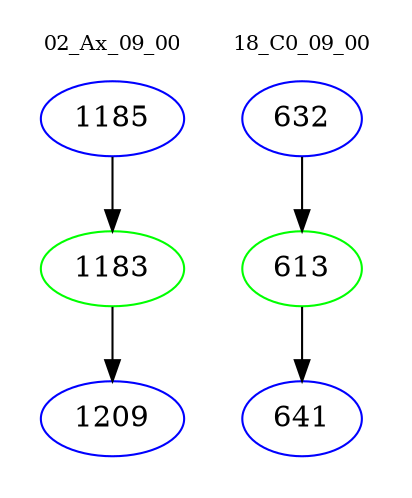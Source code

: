 digraph{
subgraph cluster_0 {
color = white
label = "02_Ax_09_00";
fontsize=10;
T0_1185 [label="1185", color="blue"]
T0_1185 -> T0_1183 [color="black"]
T0_1183 [label="1183", color="green"]
T0_1183 -> T0_1209 [color="black"]
T0_1209 [label="1209", color="blue"]
}
subgraph cluster_1 {
color = white
label = "18_C0_09_00";
fontsize=10;
T1_632 [label="632", color="blue"]
T1_632 -> T1_613 [color="black"]
T1_613 [label="613", color="green"]
T1_613 -> T1_641 [color="black"]
T1_641 [label="641", color="blue"]
}
}
